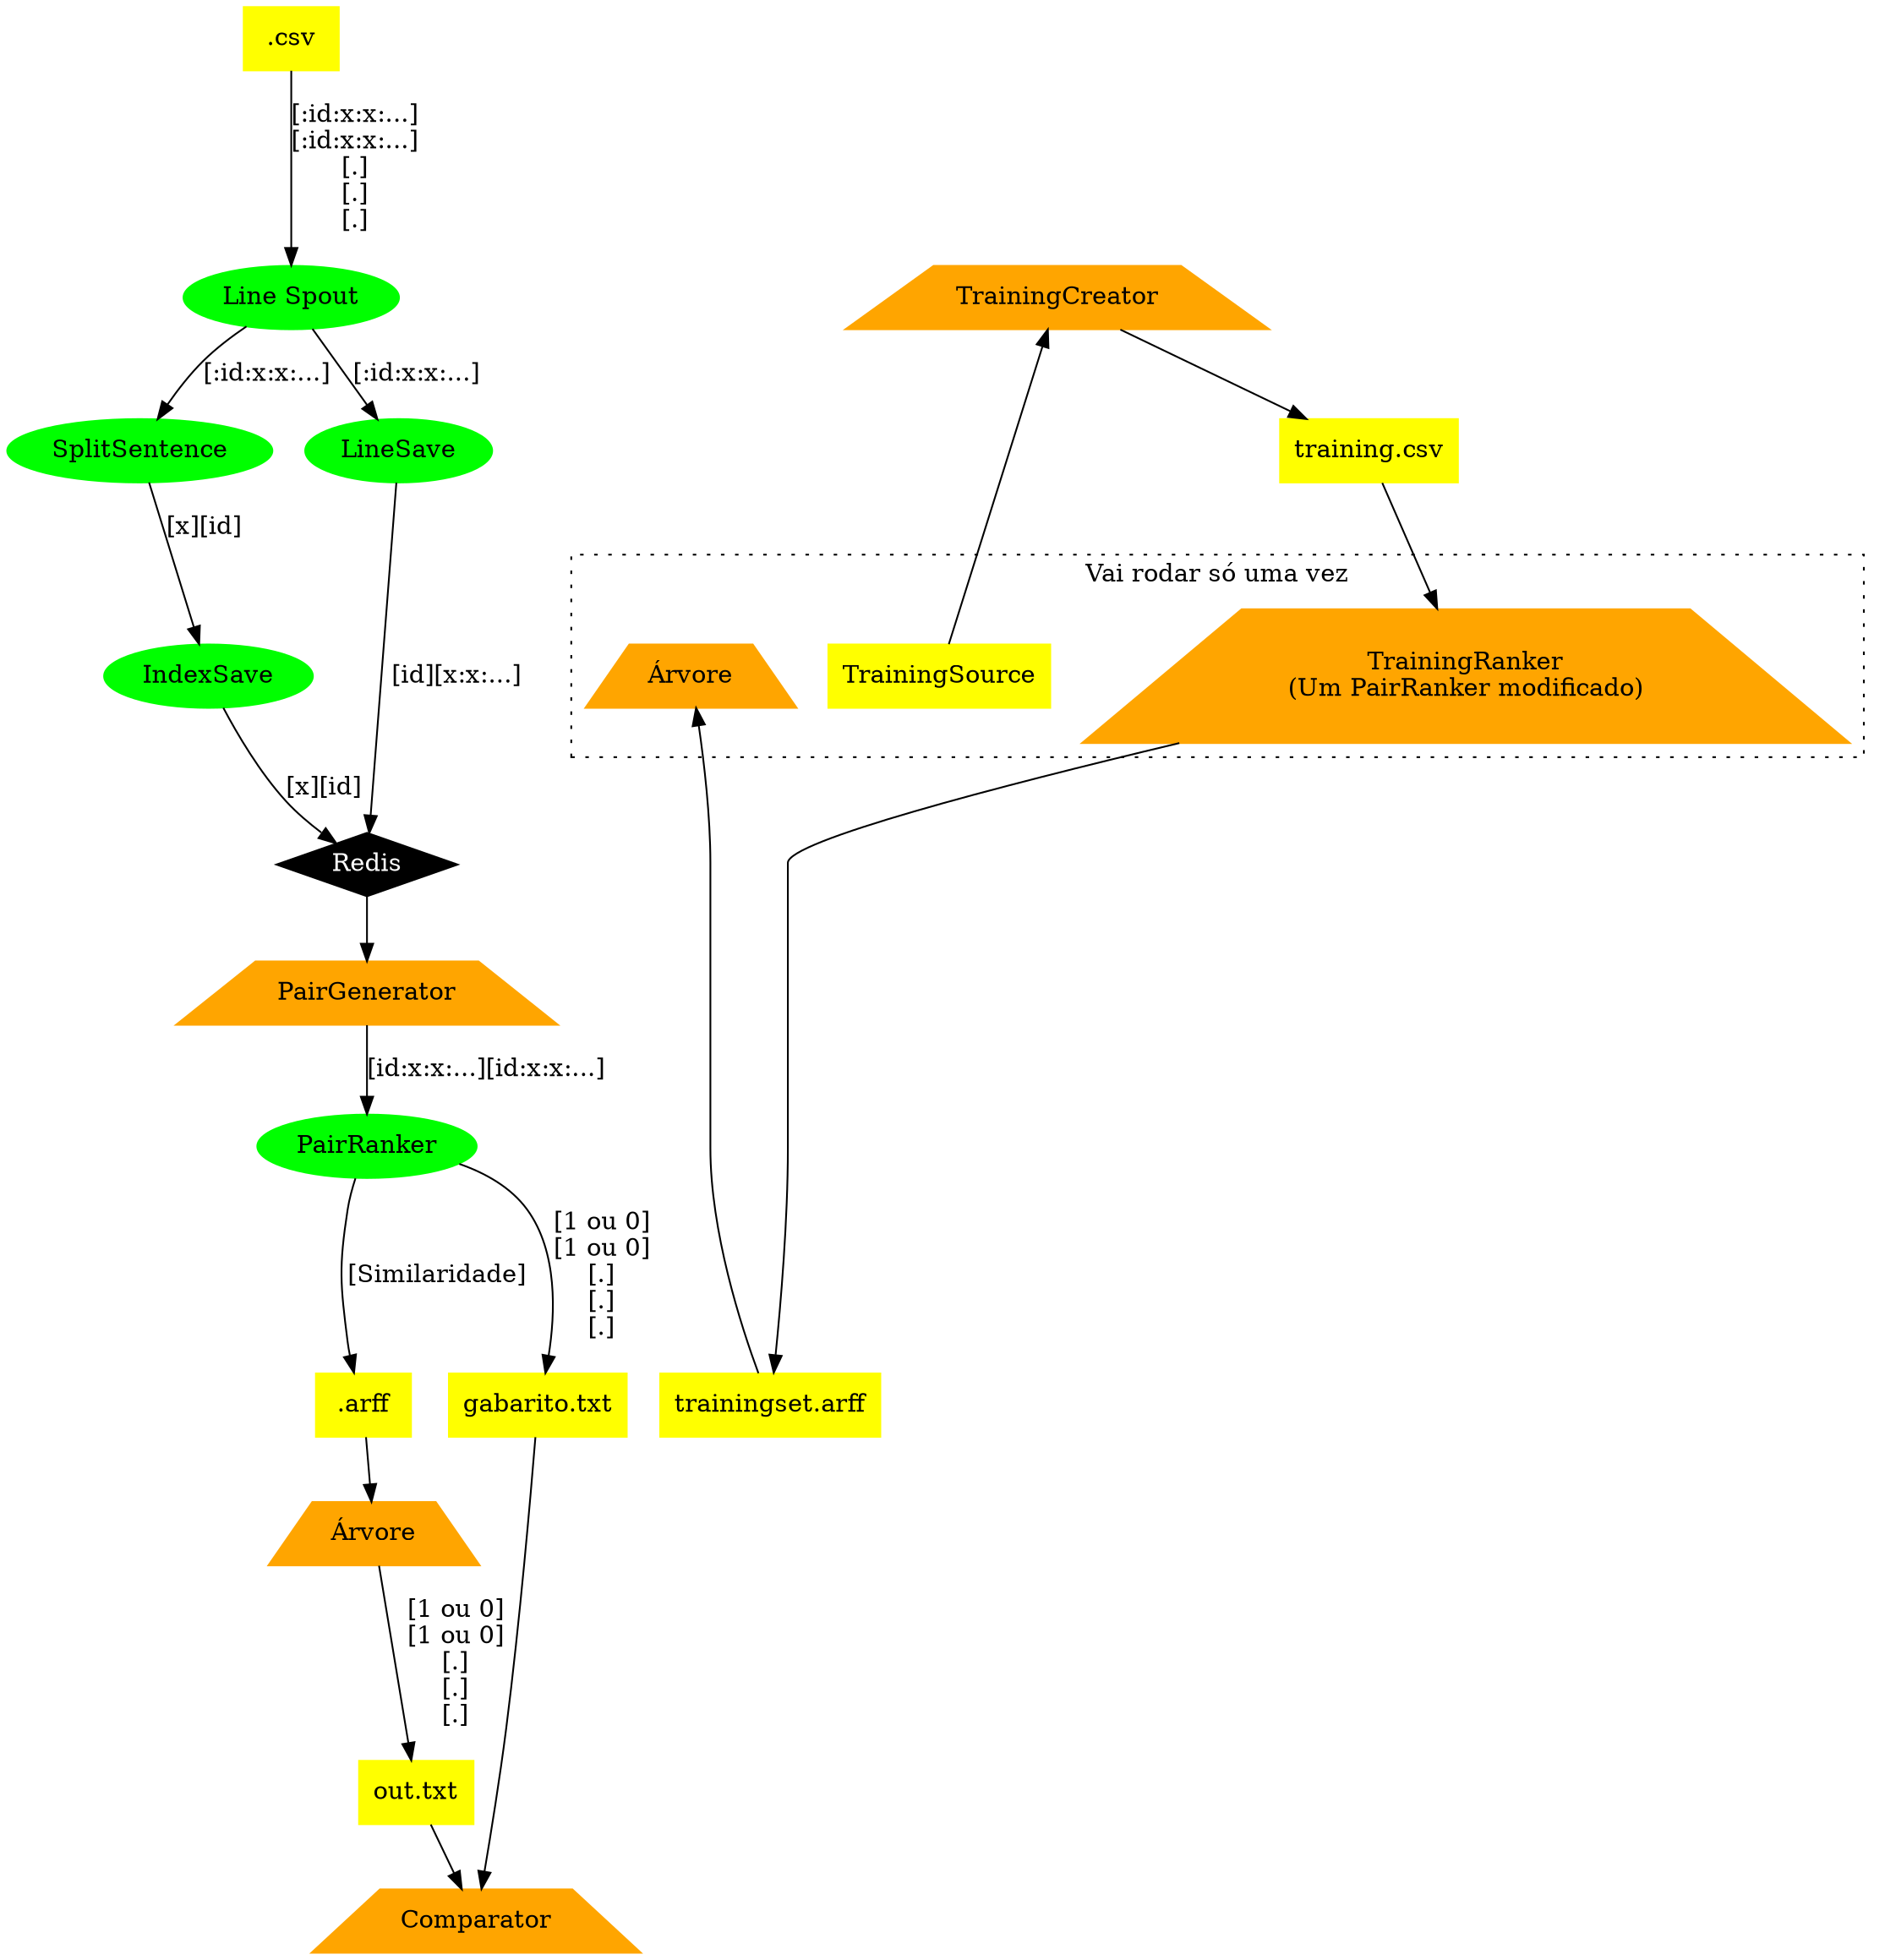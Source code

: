 digraph projeto_topology {
    node [style="filled"]
    //files
    {
        node [shape="box" color="yellow"]
        csv [label=".csv"]
        arff [label=".arff"]
        out [label="out.txt"]
        gabarito [label="gabarito.txt"]
    }
    //spouts and bolts
    {
        node [shape="ellipse" color="green"]
        linespout [label="Line Spout", comment="teste"]
        splitsentence [label="SplitSentence"]
        linesave [label="LineSave"]
        indexsave [label="IndexSave"]
        pairranker [label="PairRanker"]
    }
    //programas
    {
        node [shape="trapezium" color="orange"]
        pairgenerator [label="PairGenerator"]
        comparator [label="Comparator"]
        //correctnesscounter [label="CorrectnessCounter"]
        arvore [label="Árvore"]
    }

    //outros
    {
        node [shape="diamond" color="black" fontcolor="white"]
        redis [label="Redis"]
    }

    //ligações
    {
        csv -> linespout [label="[:id:x:x:...]\n[:id:x:x:...]\n[.]\n[.]\n[.]"]
        linespout -> splitsentence [label="[:id:x:x:...]"]
        linespout -> linesave [label="[:id:x:x:...]"]
        linesave -> redis [label="[id][x:x:...]"]
        splitsentence -> indexsave [label="[x][id]"]
        indexsave -> redis[label="[x][id]"]
        redis -> pairgenerator [label=""]
        pairgenerator -> pairranker [label="[id:x:x:...][id:x:x:...]"]
        pairranker -> gabarito [label="[1 ou 0]\n[1 ou 0]\n[.]\n[.]\n[.]"]
        gabarito -> comparator [label=""]
        pairranker -> arff [label="[Similaridade]"]
        arff -> arvore [label=""]
        arvore -> out [label="[1 ou 0]\n[1 ou 0]\n[.]\n[.]\n[.]"]
        out -> comparator [label=""]

    }

    //training
    subgraph cluster_training {
        graph [label="Vai rodar só uma vez" style=dotted]
        node [shape="box" color=yellow]
        trainingsource [label="TrainingSource"]
        trainingcsv [label="training.csv"]
        trainingset [label="trainingset.arff"]

        node [shape="trapezium" color=orange]
        trainingcreator [label="TrainingCreator"]
        trainingranker [label="TrainingRanker\n(Um PairRanker modificado)"]
        trainingarvore [label="Árvore"]
        trainingsource -> trainingcreator -> trainingcsv -> trainingranker -> trainingset -> trainingarvore
    }

    //ranks (posições)
    {
        {rank=same; splitsentence linesave trainingcsv}
        {rank=same; arff gabarito trainingset}
        {rank=same; linespout trainingcreator}
    }
}
